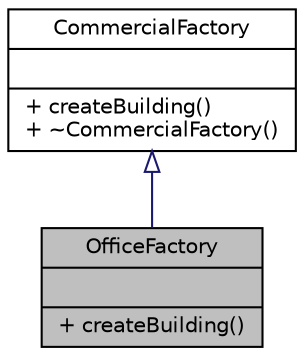 digraph "OfficeFactory"
{
 // LATEX_PDF_SIZE
  edge [fontname="Helvetica",fontsize="10",labelfontname="Helvetica",labelfontsize="10"];
  node [fontname="Helvetica",fontsize="10",shape=record];
  Node1 [label="{OfficeFactory\n||+ createBuilding()\l}",height=0.2,width=0.4,color="black", fillcolor="grey75", style="filled", fontcolor="black",tooltip="Factory class for creating Office buildings."];
  Node2 -> Node1 [dir="back",color="midnightblue",fontsize="10",style="solid",arrowtail="onormal",fontname="Helvetica"];
  Node2 [label="{CommercialFactory\n||+ createBuilding()\l+ ~CommercialFactory()\l}",height=0.2,width=0.4,color="black", fillcolor="white", style="filled",URL="$classCommercialFactory.html",tooltip="Abstract factory class for creating commercial buildings."];
}
